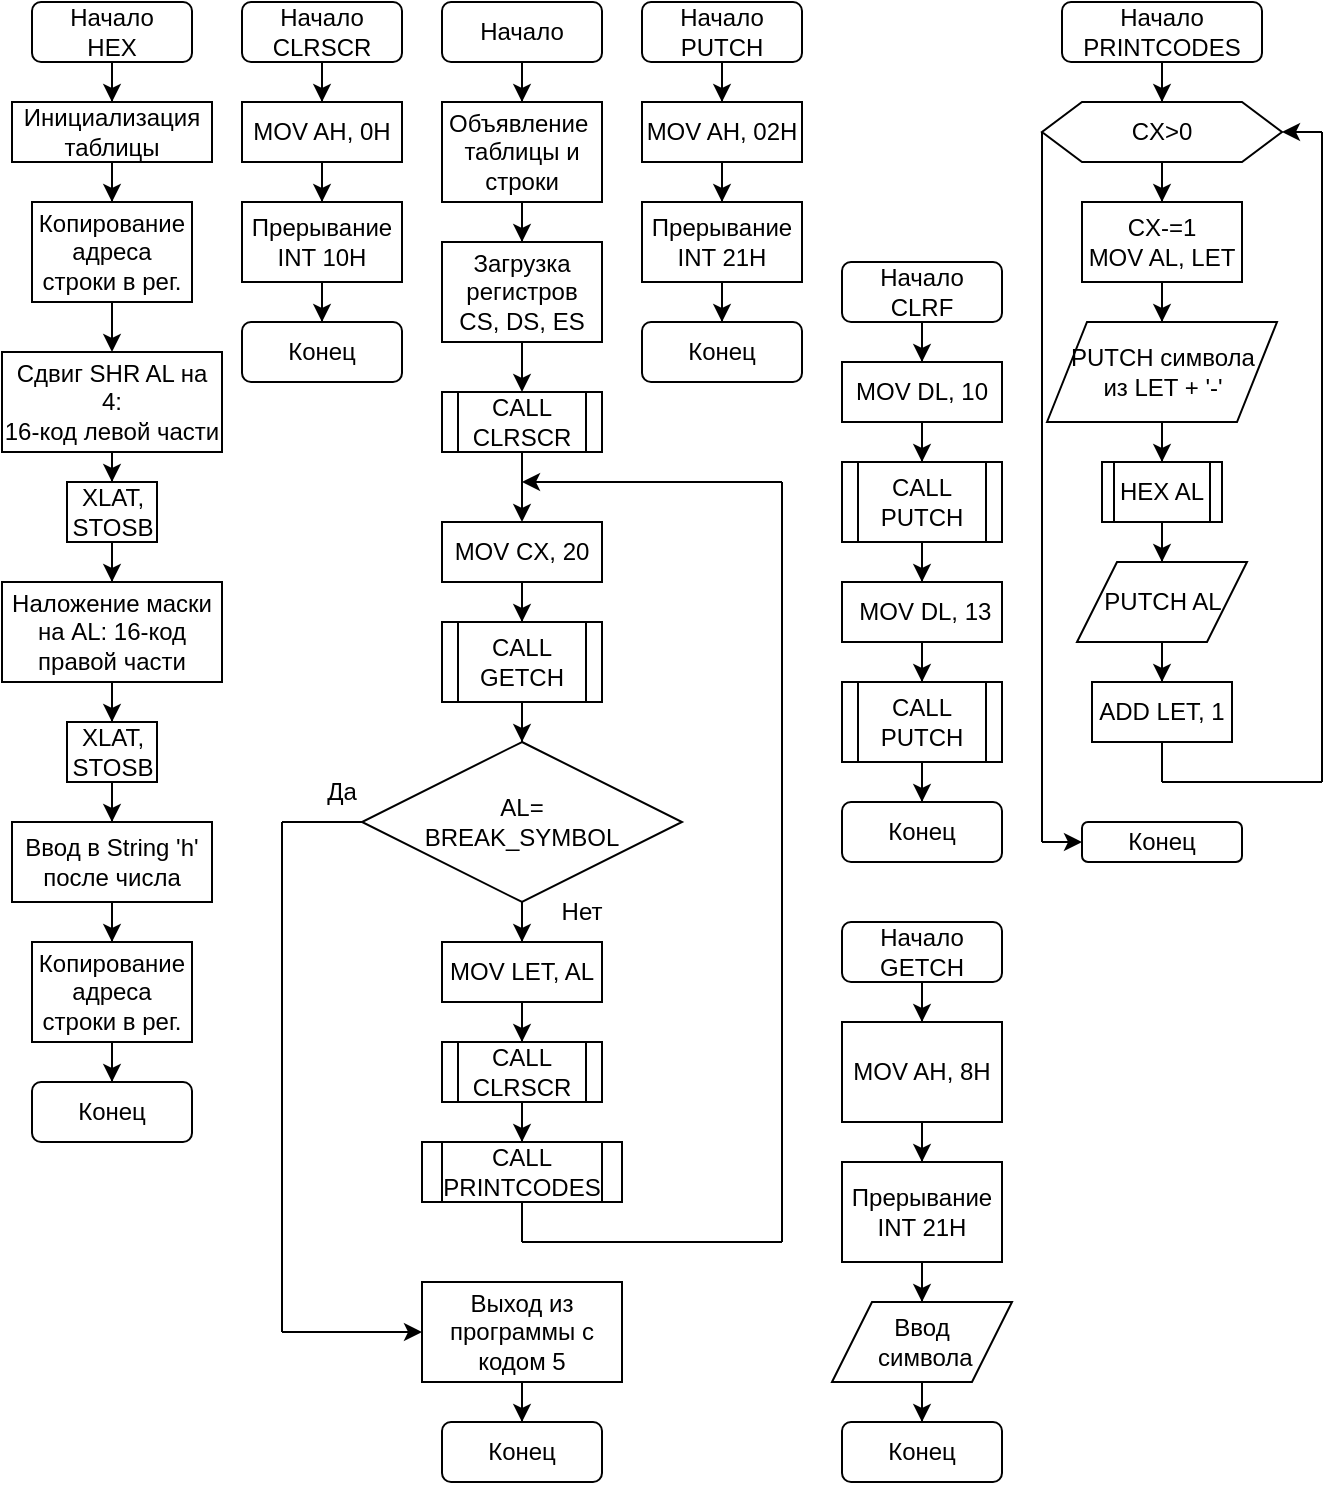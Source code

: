 <mxfile version="24.1.0" type="device">
  <diagram id="C5RBs43oDa-KdzZeNtuy" name="Page-1">
    <mxGraphModel dx="1195" dy="650" grid="1" gridSize="10" guides="1" tooltips="1" connect="1" arrows="1" fold="1" page="1" pageScale="1" pageWidth="827" pageHeight="1169" math="0" shadow="0">
      <root>
        <mxCell id="WIyWlLk6GJQsqaUBKTNV-0" />
        <mxCell id="WIyWlLk6GJQsqaUBKTNV-1" parent="WIyWlLk6GJQsqaUBKTNV-0" />
        <mxCell id="b1ORVTBcM8QreffQEjI8-5" style="edgeStyle=orthogonalEdgeStyle;rounded=0;orthogonalLoop=1;jettySize=auto;html=1;" parent="WIyWlLk6GJQsqaUBKTNV-1" source="WIyWlLk6GJQsqaUBKTNV-3" target="b1ORVTBcM8QreffQEjI8-4" edge="1">
          <mxGeometry relative="1" as="geometry" />
        </mxCell>
        <mxCell id="WIyWlLk6GJQsqaUBKTNV-3" value="Начало" style="rounded=1;whiteSpace=wrap;html=1;fontSize=12;glass=0;strokeWidth=1;shadow=0;" parent="WIyWlLk6GJQsqaUBKTNV-1" vertex="1">
          <mxGeometry x="360" y="80" width="80" height="30" as="geometry" />
        </mxCell>
        <mxCell id="b1ORVTBcM8QreffQEjI8-7" style="edgeStyle=orthogonalEdgeStyle;rounded=0;orthogonalLoop=1;jettySize=auto;html=1;" parent="WIyWlLk6GJQsqaUBKTNV-1" source="b1ORVTBcM8QreffQEjI8-4" target="b1ORVTBcM8QreffQEjI8-6" edge="1">
          <mxGeometry relative="1" as="geometry" />
        </mxCell>
        <mxCell id="b1ORVTBcM8QreffQEjI8-4" value="Объявление&amp;nbsp; таблицы и строки" style="rounded=0;whiteSpace=wrap;html=1;" parent="WIyWlLk6GJQsqaUBKTNV-1" vertex="1">
          <mxGeometry x="360" y="130" width="80" height="50" as="geometry" />
        </mxCell>
        <mxCell id="b1ORVTBcM8QreffQEjI8-50" style="edgeStyle=orthogonalEdgeStyle;rounded=0;orthogonalLoop=1;jettySize=auto;html=1;" parent="WIyWlLk6GJQsqaUBKTNV-1" source="b1ORVTBcM8QreffQEjI8-6" target="b1ORVTBcM8QreffQEjI8-48" edge="1">
          <mxGeometry relative="1" as="geometry" />
        </mxCell>
        <mxCell id="b1ORVTBcM8QreffQEjI8-6" value="Загрузка регистров CS, DS, ES" style="rounded=0;whiteSpace=wrap;html=1;" parent="WIyWlLk6GJQsqaUBKTNV-1" vertex="1">
          <mxGeometry x="360" y="200" width="80" height="50" as="geometry" />
        </mxCell>
        <mxCell id="b1ORVTBcM8QreffQEjI8-8" value="Конец" style="rounded=1;whiteSpace=wrap;html=1;fontSize=12;glass=0;strokeWidth=1;shadow=0;" parent="WIyWlLk6GJQsqaUBKTNV-1" vertex="1">
          <mxGeometry x="360" y="790" width="80" height="30" as="geometry" />
        </mxCell>
        <mxCell id="b1ORVTBcM8QreffQEjI8-10" style="edgeStyle=orthogonalEdgeStyle;rounded=0;orthogonalLoop=1;jettySize=auto;html=1;" parent="WIyWlLk6GJQsqaUBKTNV-1" source="b1ORVTBcM8QreffQEjI8-11" target="b1ORVTBcM8QreffQEjI8-13" edge="1">
          <mxGeometry relative="1" as="geometry" />
        </mxCell>
        <mxCell id="b1ORVTBcM8QreffQEjI8-11" value="Начало&lt;div&gt;PUTCH&lt;br&gt;&lt;/div&gt;" style="rounded=1;whiteSpace=wrap;html=1;fontSize=12;glass=0;strokeWidth=1;shadow=0;" parent="WIyWlLk6GJQsqaUBKTNV-1" vertex="1">
          <mxGeometry x="460" y="80" width="80" height="30" as="geometry" />
        </mxCell>
        <mxCell id="b1ORVTBcM8QreffQEjI8-12" style="edgeStyle=orthogonalEdgeStyle;rounded=0;orthogonalLoop=1;jettySize=auto;html=1;" parent="WIyWlLk6GJQsqaUBKTNV-1" source="b1ORVTBcM8QreffQEjI8-13" target="b1ORVTBcM8QreffQEjI8-15" edge="1">
          <mxGeometry relative="1" as="geometry" />
        </mxCell>
        <mxCell id="b1ORVTBcM8QreffQEjI8-13" value="MOV AH, 02H" style="rounded=0;whiteSpace=wrap;html=1;" parent="WIyWlLk6GJQsqaUBKTNV-1" vertex="1">
          <mxGeometry x="460" y="130" width="80" height="30" as="geometry" />
        </mxCell>
        <mxCell id="b1ORVTBcM8QreffQEjI8-14" style="edgeStyle=orthogonalEdgeStyle;rounded=0;orthogonalLoop=1;jettySize=auto;html=1;" parent="WIyWlLk6GJQsqaUBKTNV-1" source="b1ORVTBcM8QreffQEjI8-15" target="b1ORVTBcM8QreffQEjI8-16" edge="1">
          <mxGeometry relative="1" as="geometry" />
        </mxCell>
        <mxCell id="b1ORVTBcM8QreffQEjI8-15" value="Прерывание&lt;div style=&quot;border-color: var(--border-color);&quot;&gt;INT 21H&lt;/div&gt;" style="rounded=0;whiteSpace=wrap;html=1;" parent="WIyWlLk6GJQsqaUBKTNV-1" vertex="1">
          <mxGeometry x="460" y="180" width="80" height="40" as="geometry" />
        </mxCell>
        <mxCell id="b1ORVTBcM8QreffQEjI8-16" value="Конец" style="rounded=1;whiteSpace=wrap;html=1;fontSize=12;glass=0;strokeWidth=1;shadow=0;" parent="WIyWlLk6GJQsqaUBKTNV-1" vertex="1">
          <mxGeometry x="460" y="240" width="80" height="30" as="geometry" />
        </mxCell>
        <mxCell id="b1ORVTBcM8QreffQEjI8-17" style="edgeStyle=orthogonalEdgeStyle;rounded=0;orthogonalLoop=1;jettySize=auto;html=1;" parent="WIyWlLk6GJQsqaUBKTNV-1" source="b1ORVTBcM8QreffQEjI8-18" target="b1ORVTBcM8QreffQEjI8-20" edge="1">
          <mxGeometry relative="1" as="geometry" />
        </mxCell>
        <mxCell id="b1ORVTBcM8QreffQEjI8-18" value="Начало&lt;div&gt;CLRSCR&lt;/div&gt;" style="rounded=1;whiteSpace=wrap;html=1;fontSize=12;glass=0;strokeWidth=1;shadow=0;" parent="WIyWlLk6GJQsqaUBKTNV-1" vertex="1">
          <mxGeometry x="260" y="80" width="80" height="30" as="geometry" />
        </mxCell>
        <mxCell id="b1ORVTBcM8QreffQEjI8-19" style="edgeStyle=orthogonalEdgeStyle;rounded=0;orthogonalLoop=1;jettySize=auto;html=1;" parent="WIyWlLk6GJQsqaUBKTNV-1" source="b1ORVTBcM8QreffQEjI8-20" target="b1ORVTBcM8QreffQEjI8-22" edge="1">
          <mxGeometry relative="1" as="geometry" />
        </mxCell>
        <mxCell id="b1ORVTBcM8QreffQEjI8-20" value="MOV AH, 0H" style="rounded=0;whiteSpace=wrap;html=1;" parent="WIyWlLk6GJQsqaUBKTNV-1" vertex="1">
          <mxGeometry x="260" y="130" width="80" height="30" as="geometry" />
        </mxCell>
        <mxCell id="b1ORVTBcM8QreffQEjI8-21" style="edgeStyle=orthogonalEdgeStyle;rounded=0;orthogonalLoop=1;jettySize=auto;html=1;" parent="WIyWlLk6GJQsqaUBKTNV-1" source="b1ORVTBcM8QreffQEjI8-22" target="b1ORVTBcM8QreffQEjI8-23" edge="1">
          <mxGeometry relative="1" as="geometry" />
        </mxCell>
        <mxCell id="b1ORVTBcM8QreffQEjI8-22" value="Прерывание&lt;div&gt;INT 10H&lt;/div&gt;" style="rounded=0;whiteSpace=wrap;html=1;" parent="WIyWlLk6GJQsqaUBKTNV-1" vertex="1">
          <mxGeometry x="260" y="180" width="80" height="40" as="geometry" />
        </mxCell>
        <mxCell id="b1ORVTBcM8QreffQEjI8-23" value="Конец" style="rounded=1;whiteSpace=wrap;html=1;fontSize=12;glass=0;strokeWidth=1;shadow=0;" parent="WIyWlLk6GJQsqaUBKTNV-1" vertex="1">
          <mxGeometry x="260" y="240" width="80" height="30" as="geometry" />
        </mxCell>
        <mxCell id="b1ORVTBcM8QreffQEjI8-24" style="edgeStyle=orthogonalEdgeStyle;rounded=0;orthogonalLoop=1;jettySize=auto;html=1;" parent="WIyWlLk6GJQsqaUBKTNV-1" source="b1ORVTBcM8QreffQEjI8-25" target="b1ORVTBcM8QreffQEjI8-27" edge="1">
          <mxGeometry relative="1" as="geometry" />
        </mxCell>
        <mxCell id="b1ORVTBcM8QreffQEjI8-25" value="Начало&lt;div&gt;GETCH&lt;br&gt;&lt;/div&gt;" style="rounded=1;whiteSpace=wrap;html=1;fontSize=12;glass=0;strokeWidth=1;shadow=0;" parent="WIyWlLk6GJQsqaUBKTNV-1" vertex="1">
          <mxGeometry x="560" y="540" width="80" height="30" as="geometry" />
        </mxCell>
        <mxCell id="b1ORVTBcM8QreffQEjI8-26" style="edgeStyle=orthogonalEdgeStyle;rounded=0;orthogonalLoop=1;jettySize=auto;html=1;" parent="WIyWlLk6GJQsqaUBKTNV-1" source="b1ORVTBcM8QreffQEjI8-27" target="b1ORVTBcM8QreffQEjI8-29" edge="1">
          <mxGeometry relative="1" as="geometry" />
        </mxCell>
        <mxCell id="b1ORVTBcM8QreffQEjI8-27" value="MOV AH, 8&lt;span style=&quot;background-color: initial;&quot;&gt;H&lt;/span&gt;" style="rounded=0;whiteSpace=wrap;html=1;" parent="WIyWlLk6GJQsqaUBKTNV-1" vertex="1">
          <mxGeometry x="560" y="590" width="80" height="50" as="geometry" />
        </mxCell>
        <mxCell id="b1ORVTBcM8QreffQEjI8-46" style="edgeStyle=orthogonalEdgeStyle;rounded=0;orthogonalLoop=1;jettySize=auto;html=1;" parent="WIyWlLk6GJQsqaUBKTNV-1" source="b1ORVTBcM8QreffQEjI8-29" target="b1ORVTBcM8QreffQEjI8-45" edge="1">
          <mxGeometry relative="1" as="geometry" />
        </mxCell>
        <mxCell id="b1ORVTBcM8QreffQEjI8-29" value="Прерывание&lt;div style=&quot;border-color: var(--border-color);&quot;&gt;INT 21&lt;span style=&quot;background-color: initial;&quot;&gt;H&lt;/span&gt;&lt;/div&gt;" style="rounded=0;whiteSpace=wrap;html=1;" parent="WIyWlLk6GJQsqaUBKTNV-1" vertex="1">
          <mxGeometry x="560" y="660" width="80" height="50" as="geometry" />
        </mxCell>
        <mxCell id="b1ORVTBcM8QreffQEjI8-30" value="Конец" style="rounded=1;whiteSpace=wrap;html=1;fontSize=12;glass=0;strokeWidth=1;shadow=0;" parent="WIyWlLk6GJQsqaUBKTNV-1" vertex="1">
          <mxGeometry x="560" y="790" width="80" height="30" as="geometry" />
        </mxCell>
        <mxCell id="b1ORVTBcM8QreffQEjI8-31" style="edgeStyle=orthogonalEdgeStyle;rounded=0;orthogonalLoop=1;jettySize=auto;html=1;" parent="WIyWlLk6GJQsqaUBKTNV-1" source="b1ORVTBcM8QreffQEjI8-32" target="b1ORVTBcM8QreffQEjI8-34" edge="1">
          <mxGeometry relative="1" as="geometry" />
        </mxCell>
        <mxCell id="b1ORVTBcM8QreffQEjI8-32" value="Начало&lt;div&gt;CLRF&lt;br&gt;&lt;/div&gt;" style="rounded=1;whiteSpace=wrap;html=1;fontSize=12;glass=0;strokeWidth=1;shadow=0;" parent="WIyWlLk6GJQsqaUBKTNV-1" vertex="1">
          <mxGeometry x="560" y="210" width="80" height="30" as="geometry" />
        </mxCell>
        <mxCell id="b1ORVTBcM8QreffQEjI8-40" style="edgeStyle=orthogonalEdgeStyle;rounded=0;orthogonalLoop=1;jettySize=auto;html=1;" parent="WIyWlLk6GJQsqaUBKTNV-1" source="b1ORVTBcM8QreffQEjI8-34" target="b1ORVTBcM8QreffQEjI8-38" edge="1">
          <mxGeometry relative="1" as="geometry" />
        </mxCell>
        <mxCell id="b1ORVTBcM8QreffQEjI8-34" value="&lt;div&gt;MOV DL, 10&lt;/div&gt;" style="rounded=0;whiteSpace=wrap;html=1;" parent="WIyWlLk6GJQsqaUBKTNV-1" vertex="1">
          <mxGeometry x="560" y="260" width="80" height="30" as="geometry" />
        </mxCell>
        <mxCell id="b1ORVTBcM8QreffQEjI8-37" value="Конец" style="rounded=1;whiteSpace=wrap;html=1;fontSize=12;glass=0;strokeWidth=1;shadow=0;" parent="WIyWlLk6GJQsqaUBKTNV-1" vertex="1">
          <mxGeometry x="560" y="480" width="80" height="30" as="geometry" />
        </mxCell>
        <mxCell id="b1ORVTBcM8QreffQEjI8-41" style="edgeStyle=orthogonalEdgeStyle;rounded=0;orthogonalLoop=1;jettySize=auto;html=1;" parent="WIyWlLk6GJQsqaUBKTNV-1" source="b1ORVTBcM8QreffQEjI8-38" target="b1ORVTBcM8QreffQEjI8-39" edge="1">
          <mxGeometry relative="1" as="geometry" />
        </mxCell>
        <mxCell id="b1ORVTBcM8QreffQEjI8-38" value="CALL PUTCH" style="shape=process;whiteSpace=wrap;html=1;backgroundOutline=1;" parent="WIyWlLk6GJQsqaUBKTNV-1" vertex="1">
          <mxGeometry x="560" y="310" width="80" height="40" as="geometry" />
        </mxCell>
        <mxCell id="b1ORVTBcM8QreffQEjI8-43" style="edgeStyle=orthogonalEdgeStyle;rounded=0;orthogonalLoop=1;jettySize=auto;html=1;" parent="WIyWlLk6GJQsqaUBKTNV-1" source="b1ORVTBcM8QreffQEjI8-39" target="b1ORVTBcM8QreffQEjI8-42" edge="1">
          <mxGeometry relative="1" as="geometry" />
        </mxCell>
        <mxCell id="b1ORVTBcM8QreffQEjI8-39" value="&lt;div&gt;&lt;span style=&quot;background-color: initial;&quot;&gt;&amp;nbsp;MOV DL, 13&lt;/span&gt;&lt;/div&gt;" style="rounded=0;whiteSpace=wrap;html=1;" parent="WIyWlLk6GJQsqaUBKTNV-1" vertex="1">
          <mxGeometry x="560" y="370" width="80" height="30" as="geometry" />
        </mxCell>
        <mxCell id="b1ORVTBcM8QreffQEjI8-44" style="edgeStyle=orthogonalEdgeStyle;rounded=0;orthogonalLoop=1;jettySize=auto;html=1;" parent="WIyWlLk6GJQsqaUBKTNV-1" source="b1ORVTBcM8QreffQEjI8-42" target="b1ORVTBcM8QreffQEjI8-37" edge="1">
          <mxGeometry relative="1" as="geometry" />
        </mxCell>
        <mxCell id="b1ORVTBcM8QreffQEjI8-42" value="CALL PUTCH" style="shape=process;whiteSpace=wrap;html=1;backgroundOutline=1;" parent="WIyWlLk6GJQsqaUBKTNV-1" vertex="1">
          <mxGeometry x="560" y="420" width="80" height="40" as="geometry" />
        </mxCell>
        <mxCell id="b1ORVTBcM8QreffQEjI8-47" style="edgeStyle=orthogonalEdgeStyle;rounded=0;orthogonalLoop=1;jettySize=auto;html=1;" parent="WIyWlLk6GJQsqaUBKTNV-1" source="b1ORVTBcM8QreffQEjI8-45" target="b1ORVTBcM8QreffQEjI8-30" edge="1">
          <mxGeometry relative="1" as="geometry" />
        </mxCell>
        <mxCell id="b1ORVTBcM8QreffQEjI8-45" value="Ввод&lt;div&gt;&amp;nbsp;символа&lt;/div&gt;" style="shape=parallelogram;perimeter=parallelogramPerimeter;whiteSpace=wrap;html=1;fixedSize=1;" parent="WIyWlLk6GJQsqaUBKTNV-1" vertex="1">
          <mxGeometry x="555" y="730" width="90" height="40" as="geometry" />
        </mxCell>
        <mxCell id="nw0gP5W9IE9K4V34CrAp-2" style="edgeStyle=orthogonalEdgeStyle;rounded=0;orthogonalLoop=1;jettySize=auto;html=1;" edge="1" parent="WIyWlLk6GJQsqaUBKTNV-1" source="b1ORVTBcM8QreffQEjI8-48" target="nw0gP5W9IE9K4V34CrAp-1">
          <mxGeometry relative="1" as="geometry" />
        </mxCell>
        <mxCell id="b1ORVTBcM8QreffQEjI8-48" value="CALL CLRSCR" style="shape=process;whiteSpace=wrap;html=1;backgroundOutline=1;" parent="WIyWlLk6GJQsqaUBKTNV-1" vertex="1">
          <mxGeometry x="360" y="275" width="80" height="30" as="geometry" />
        </mxCell>
        <mxCell id="b1ORVTBcM8QreffQEjI8-74" style="edgeStyle=orthogonalEdgeStyle;rounded=0;orthogonalLoop=1;jettySize=auto;html=1;" parent="WIyWlLk6GJQsqaUBKTNV-1" source="b1ORVTBcM8QreffQEjI8-72" target="b1ORVTBcM8QreffQEjI8-8" edge="1">
          <mxGeometry relative="1" as="geometry" />
        </mxCell>
        <mxCell id="b1ORVTBcM8QreffQEjI8-72" value="Выход из программы с кодом 5" style="rounded=0;whiteSpace=wrap;html=1;" parent="WIyWlLk6GJQsqaUBKTNV-1" vertex="1">
          <mxGeometry x="350" y="720" width="100" height="50" as="geometry" />
        </mxCell>
        <mxCell id="nw0gP5W9IE9K4V34CrAp-15" style="edgeStyle=orthogonalEdgeStyle;rounded=0;orthogonalLoop=1;jettySize=auto;html=1;" edge="1" parent="WIyWlLk6GJQsqaUBKTNV-1" source="nw0gP5W9IE9K4V34CrAp-0" target="nw0gP5W9IE9K4V34CrAp-14">
          <mxGeometry relative="1" as="geometry" />
        </mxCell>
        <mxCell id="nw0gP5W9IE9K4V34CrAp-0" value="AL=&lt;div&gt;&lt;span style=&quot;background-color: initial;&quot;&gt;BREAK_SYMBOL&lt;/span&gt;&lt;/div&gt;" style="rhombus;whiteSpace=wrap;html=1;" vertex="1" parent="WIyWlLk6GJQsqaUBKTNV-1">
          <mxGeometry x="320" y="450" width="160" height="80" as="geometry" />
        </mxCell>
        <mxCell id="nw0gP5W9IE9K4V34CrAp-4" style="edgeStyle=orthogonalEdgeStyle;rounded=0;orthogonalLoop=1;jettySize=auto;html=1;" edge="1" parent="WIyWlLk6GJQsqaUBKTNV-1" source="nw0gP5W9IE9K4V34CrAp-1" target="nw0gP5W9IE9K4V34CrAp-3">
          <mxGeometry relative="1" as="geometry" />
        </mxCell>
        <mxCell id="nw0gP5W9IE9K4V34CrAp-1" value="MOV CX, 20" style="rounded=0;whiteSpace=wrap;html=1;" vertex="1" parent="WIyWlLk6GJQsqaUBKTNV-1">
          <mxGeometry x="360" y="340" width="80" height="30" as="geometry" />
        </mxCell>
        <mxCell id="nw0gP5W9IE9K4V34CrAp-5" style="edgeStyle=orthogonalEdgeStyle;rounded=0;orthogonalLoop=1;jettySize=auto;html=1;" edge="1" parent="WIyWlLk6GJQsqaUBKTNV-1" source="nw0gP5W9IE9K4V34CrAp-3" target="nw0gP5W9IE9K4V34CrAp-0">
          <mxGeometry relative="1" as="geometry" />
        </mxCell>
        <mxCell id="nw0gP5W9IE9K4V34CrAp-3" value="CALL GETCH" style="shape=process;whiteSpace=wrap;html=1;backgroundOutline=1;" vertex="1" parent="WIyWlLk6GJQsqaUBKTNV-1">
          <mxGeometry x="360" y="390" width="80" height="40" as="geometry" />
        </mxCell>
        <mxCell id="nw0gP5W9IE9K4V34CrAp-7" value="" style="endArrow=none;html=1;rounded=0;entryX=0;entryY=0.5;entryDx=0;entryDy=0;" edge="1" parent="WIyWlLk6GJQsqaUBKTNV-1" target="nw0gP5W9IE9K4V34CrAp-0">
          <mxGeometry width="50" height="50" relative="1" as="geometry">
            <mxPoint x="280" y="490" as="sourcePoint" />
            <mxPoint x="450" y="570" as="targetPoint" />
          </mxGeometry>
        </mxCell>
        <mxCell id="nw0gP5W9IE9K4V34CrAp-8" value="" style="endArrow=none;html=1;rounded=0;" edge="1" parent="WIyWlLk6GJQsqaUBKTNV-1">
          <mxGeometry width="50" height="50" relative="1" as="geometry">
            <mxPoint x="280" y="745" as="sourcePoint" />
            <mxPoint x="280" y="490" as="targetPoint" />
          </mxGeometry>
        </mxCell>
        <mxCell id="nw0gP5W9IE9K4V34CrAp-9" value="" style="endArrow=classic;html=1;rounded=0;entryX=0;entryY=0.5;entryDx=0;entryDy=0;" edge="1" parent="WIyWlLk6GJQsqaUBKTNV-1" target="b1ORVTBcM8QreffQEjI8-72">
          <mxGeometry width="50" height="50" relative="1" as="geometry">
            <mxPoint x="280" y="745" as="sourcePoint" />
            <mxPoint x="450" y="570" as="targetPoint" />
          </mxGeometry>
        </mxCell>
        <mxCell id="nw0gP5W9IE9K4V34CrAp-10" value="Да" style="text;html=1;align=center;verticalAlign=middle;whiteSpace=wrap;rounded=0;" vertex="1" parent="WIyWlLk6GJQsqaUBKTNV-1">
          <mxGeometry x="280" y="460" width="60" height="30" as="geometry" />
        </mxCell>
        <mxCell id="nw0gP5W9IE9K4V34CrAp-12" value="" style="endArrow=classic;html=1;rounded=0;" edge="1" parent="WIyWlLk6GJQsqaUBKTNV-1">
          <mxGeometry width="50" height="50" relative="1" as="geometry">
            <mxPoint x="530" y="320" as="sourcePoint" />
            <mxPoint x="400" y="320" as="targetPoint" />
          </mxGeometry>
        </mxCell>
        <mxCell id="nw0gP5W9IE9K4V34CrAp-19" style="edgeStyle=orthogonalEdgeStyle;rounded=0;orthogonalLoop=1;jettySize=auto;html=1;" edge="1" parent="WIyWlLk6GJQsqaUBKTNV-1" source="nw0gP5W9IE9K4V34CrAp-13" target="nw0gP5W9IE9K4V34CrAp-18">
          <mxGeometry relative="1" as="geometry" />
        </mxCell>
        <mxCell id="nw0gP5W9IE9K4V34CrAp-13" value="CALL CLRSCR" style="shape=process;whiteSpace=wrap;html=1;backgroundOutline=1;" vertex="1" parent="WIyWlLk6GJQsqaUBKTNV-1">
          <mxGeometry x="360" y="600" width="80" height="30" as="geometry" />
        </mxCell>
        <mxCell id="nw0gP5W9IE9K4V34CrAp-17" style="edgeStyle=orthogonalEdgeStyle;rounded=0;orthogonalLoop=1;jettySize=auto;html=1;" edge="1" parent="WIyWlLk6GJQsqaUBKTNV-1" source="nw0gP5W9IE9K4V34CrAp-14" target="nw0gP5W9IE9K4V34CrAp-13">
          <mxGeometry relative="1" as="geometry" />
        </mxCell>
        <mxCell id="nw0gP5W9IE9K4V34CrAp-14" value="MOV LET, AL" style="rounded=0;whiteSpace=wrap;html=1;" vertex="1" parent="WIyWlLk6GJQsqaUBKTNV-1">
          <mxGeometry x="360" y="550" width="80" height="30" as="geometry" />
        </mxCell>
        <mxCell id="nw0gP5W9IE9K4V34CrAp-16" value="Нет" style="text;html=1;align=center;verticalAlign=middle;whiteSpace=wrap;rounded=0;" vertex="1" parent="WIyWlLk6GJQsqaUBKTNV-1">
          <mxGeometry x="400" y="520" width="60" height="30" as="geometry" />
        </mxCell>
        <mxCell id="nw0gP5W9IE9K4V34CrAp-18" value="CALL PRINTCODES" style="shape=process;whiteSpace=wrap;html=1;backgroundOutline=1;" vertex="1" parent="WIyWlLk6GJQsqaUBKTNV-1">
          <mxGeometry x="350" y="650" width="100" height="30" as="geometry" />
        </mxCell>
        <mxCell id="nw0gP5W9IE9K4V34CrAp-20" value="" style="endArrow=none;html=1;rounded=0;" edge="1" parent="WIyWlLk6GJQsqaUBKTNV-1">
          <mxGeometry width="50" height="50" relative="1" as="geometry">
            <mxPoint x="530" y="700" as="sourcePoint" />
            <mxPoint x="530" y="320" as="targetPoint" />
          </mxGeometry>
        </mxCell>
        <mxCell id="nw0gP5W9IE9K4V34CrAp-21" value="" style="endArrow=none;html=1;rounded=0;" edge="1" parent="WIyWlLk6GJQsqaUBKTNV-1" target="nw0gP5W9IE9K4V34CrAp-18">
          <mxGeometry width="50" height="50" relative="1" as="geometry">
            <mxPoint x="400" y="700" as="sourcePoint" />
            <mxPoint x="430" y="550" as="targetPoint" />
          </mxGeometry>
        </mxCell>
        <mxCell id="nw0gP5W9IE9K4V34CrAp-22" value="" style="endArrow=none;html=1;rounded=0;" edge="1" parent="WIyWlLk6GJQsqaUBKTNV-1">
          <mxGeometry width="50" height="50" relative="1" as="geometry">
            <mxPoint x="400" y="700" as="sourcePoint" />
            <mxPoint x="530" y="700" as="targetPoint" />
          </mxGeometry>
        </mxCell>
        <mxCell id="nw0gP5W9IE9K4V34CrAp-23" style="edgeStyle=orthogonalEdgeStyle;rounded=0;orthogonalLoop=1;jettySize=auto;html=1;" edge="1" parent="WIyWlLk6GJQsqaUBKTNV-1" source="nw0gP5W9IE9K4V34CrAp-24" target="nw0gP5W9IE9K4V34CrAp-26">
          <mxGeometry relative="1" as="geometry" />
        </mxCell>
        <mxCell id="nw0gP5W9IE9K4V34CrAp-24" value="Начало&lt;div&gt;HEX&lt;/div&gt;" style="rounded=1;whiteSpace=wrap;html=1;fontSize=12;glass=0;strokeWidth=1;shadow=0;" vertex="1" parent="WIyWlLk6GJQsqaUBKTNV-1">
          <mxGeometry x="155" y="80" width="80" height="30" as="geometry" />
        </mxCell>
        <mxCell id="nw0gP5W9IE9K4V34CrAp-25" style="edgeStyle=orthogonalEdgeStyle;rounded=0;orthogonalLoop=1;jettySize=auto;html=1;" edge="1" parent="WIyWlLk6GJQsqaUBKTNV-1" source="nw0gP5W9IE9K4V34CrAp-26" target="nw0gP5W9IE9K4V34CrAp-28">
          <mxGeometry relative="1" as="geometry" />
        </mxCell>
        <mxCell id="nw0gP5W9IE9K4V34CrAp-26" value="Инициализация&lt;div&gt;таблицы&lt;/div&gt;" style="rounded=0;whiteSpace=wrap;html=1;" vertex="1" parent="WIyWlLk6GJQsqaUBKTNV-1">
          <mxGeometry x="145" y="130" width="100" height="30" as="geometry" />
        </mxCell>
        <mxCell id="nw0gP5W9IE9K4V34CrAp-31" style="edgeStyle=orthogonalEdgeStyle;rounded=0;orthogonalLoop=1;jettySize=auto;html=1;" edge="1" parent="WIyWlLk6GJQsqaUBKTNV-1" source="nw0gP5W9IE9K4V34CrAp-28" target="nw0gP5W9IE9K4V34CrAp-30">
          <mxGeometry relative="1" as="geometry" />
        </mxCell>
        <mxCell id="nw0gP5W9IE9K4V34CrAp-28" value="Копирование адреса строки в рег." style="rounded=0;whiteSpace=wrap;html=1;" vertex="1" parent="WIyWlLk6GJQsqaUBKTNV-1">
          <mxGeometry x="155" y="180" width="80" height="50" as="geometry" />
        </mxCell>
        <mxCell id="nw0gP5W9IE9K4V34CrAp-29" value="Конец" style="rounded=1;whiteSpace=wrap;html=1;fontSize=12;glass=0;strokeWidth=1;shadow=0;" vertex="1" parent="WIyWlLk6GJQsqaUBKTNV-1">
          <mxGeometry x="155" y="620" width="80" height="30" as="geometry" />
        </mxCell>
        <mxCell id="nw0gP5W9IE9K4V34CrAp-33" style="edgeStyle=orthogonalEdgeStyle;rounded=0;orthogonalLoop=1;jettySize=auto;html=1;" edge="1" parent="WIyWlLk6GJQsqaUBKTNV-1" source="nw0gP5W9IE9K4V34CrAp-30" target="nw0gP5W9IE9K4V34CrAp-32">
          <mxGeometry relative="1" as="geometry" />
        </mxCell>
        <mxCell id="nw0gP5W9IE9K4V34CrAp-30" value="Сдвиг SHR AL на 4:&lt;div&gt;16-код левой части&lt;/div&gt;" style="rounded=0;whiteSpace=wrap;html=1;" vertex="1" parent="WIyWlLk6GJQsqaUBKTNV-1">
          <mxGeometry x="140" y="255" width="110" height="50" as="geometry" />
        </mxCell>
        <mxCell id="nw0gP5W9IE9K4V34CrAp-35" style="edgeStyle=orthogonalEdgeStyle;rounded=0;orthogonalLoop=1;jettySize=auto;html=1;" edge="1" parent="WIyWlLk6GJQsqaUBKTNV-1" source="nw0gP5W9IE9K4V34CrAp-32" target="nw0gP5W9IE9K4V34CrAp-34">
          <mxGeometry relative="1" as="geometry" />
        </mxCell>
        <mxCell id="nw0gP5W9IE9K4V34CrAp-32" value="XLAT, STOSB" style="rounded=0;whiteSpace=wrap;html=1;" vertex="1" parent="WIyWlLk6GJQsqaUBKTNV-1">
          <mxGeometry x="172.5" y="320" width="45" height="30" as="geometry" />
        </mxCell>
        <mxCell id="nw0gP5W9IE9K4V34CrAp-39" style="edgeStyle=orthogonalEdgeStyle;rounded=0;orthogonalLoop=1;jettySize=auto;html=1;" edge="1" parent="WIyWlLk6GJQsqaUBKTNV-1" source="nw0gP5W9IE9K4V34CrAp-34" target="nw0gP5W9IE9K4V34CrAp-38">
          <mxGeometry relative="1" as="geometry" />
        </mxCell>
        <mxCell id="nw0gP5W9IE9K4V34CrAp-34" value="Наложение маски на AL: 16-код правой части" style="rounded=0;whiteSpace=wrap;html=1;" vertex="1" parent="WIyWlLk6GJQsqaUBKTNV-1">
          <mxGeometry x="140" y="370" width="110" height="50" as="geometry" />
        </mxCell>
        <mxCell id="nw0gP5W9IE9K4V34CrAp-42" style="edgeStyle=orthogonalEdgeStyle;rounded=0;orthogonalLoop=1;jettySize=auto;html=1;" edge="1" parent="WIyWlLk6GJQsqaUBKTNV-1" source="nw0gP5W9IE9K4V34CrAp-36" target="nw0gP5W9IE9K4V34CrAp-41">
          <mxGeometry relative="1" as="geometry" />
        </mxCell>
        <mxCell id="nw0gP5W9IE9K4V34CrAp-36" value="Ввод в String &#39;h&#39; после числа" style="rounded=0;whiteSpace=wrap;html=1;" vertex="1" parent="WIyWlLk6GJQsqaUBKTNV-1">
          <mxGeometry x="145" y="490" width="100" height="40" as="geometry" />
        </mxCell>
        <mxCell id="nw0gP5W9IE9K4V34CrAp-40" style="edgeStyle=orthogonalEdgeStyle;rounded=0;orthogonalLoop=1;jettySize=auto;html=1;" edge="1" parent="WIyWlLk6GJQsqaUBKTNV-1" source="nw0gP5W9IE9K4V34CrAp-38" target="nw0gP5W9IE9K4V34CrAp-36">
          <mxGeometry relative="1" as="geometry" />
        </mxCell>
        <mxCell id="nw0gP5W9IE9K4V34CrAp-38" value="XLAT, STOSB" style="rounded=0;whiteSpace=wrap;html=1;" vertex="1" parent="WIyWlLk6GJQsqaUBKTNV-1">
          <mxGeometry x="172.5" y="440" width="45" height="30" as="geometry" />
        </mxCell>
        <mxCell id="nw0gP5W9IE9K4V34CrAp-43" style="edgeStyle=orthogonalEdgeStyle;rounded=0;orthogonalLoop=1;jettySize=auto;html=1;" edge="1" parent="WIyWlLk6GJQsqaUBKTNV-1" source="nw0gP5W9IE9K4V34CrAp-41" target="nw0gP5W9IE9K4V34CrAp-29">
          <mxGeometry relative="1" as="geometry" />
        </mxCell>
        <mxCell id="nw0gP5W9IE9K4V34CrAp-41" value="Копирование адреса строки в рег." style="rounded=0;whiteSpace=wrap;html=1;" vertex="1" parent="WIyWlLk6GJQsqaUBKTNV-1">
          <mxGeometry x="155" y="550" width="80" height="50" as="geometry" />
        </mxCell>
        <mxCell id="nw0gP5W9IE9K4V34CrAp-54" style="edgeStyle=orthogonalEdgeStyle;rounded=0;orthogonalLoop=1;jettySize=auto;html=1;" edge="1" parent="WIyWlLk6GJQsqaUBKTNV-1" source="nw0gP5W9IE9K4V34CrAp-45" target="nw0gP5W9IE9K4V34CrAp-51">
          <mxGeometry relative="1" as="geometry" />
        </mxCell>
        <mxCell id="nw0gP5W9IE9K4V34CrAp-45" value="Начало&lt;div&gt;PRINTCODES&lt;/div&gt;" style="rounded=1;whiteSpace=wrap;html=1;fontSize=12;glass=0;strokeWidth=1;shadow=0;" vertex="1" parent="WIyWlLk6GJQsqaUBKTNV-1">
          <mxGeometry x="670" y="80" width="100" height="30" as="geometry" />
        </mxCell>
        <mxCell id="nw0gP5W9IE9K4V34CrAp-50" value="Конец" style="rounded=1;whiteSpace=wrap;html=1;fontSize=12;glass=0;strokeWidth=1;shadow=0;" vertex="1" parent="WIyWlLk6GJQsqaUBKTNV-1">
          <mxGeometry x="680" y="490" width="80" height="20" as="geometry" />
        </mxCell>
        <mxCell id="nw0gP5W9IE9K4V34CrAp-56" style="edgeStyle=orthogonalEdgeStyle;rounded=0;orthogonalLoop=1;jettySize=auto;html=1;" edge="1" parent="WIyWlLk6GJQsqaUBKTNV-1" source="nw0gP5W9IE9K4V34CrAp-51" target="nw0gP5W9IE9K4V34CrAp-55">
          <mxGeometry relative="1" as="geometry" />
        </mxCell>
        <mxCell id="nw0gP5W9IE9K4V34CrAp-51" value="CX&amp;gt;0" style="shape=hexagon;perimeter=hexagonPerimeter2;whiteSpace=wrap;html=1;fixedSize=1;" vertex="1" parent="WIyWlLk6GJQsqaUBKTNV-1">
          <mxGeometry x="660" y="130" width="120" height="30" as="geometry" />
        </mxCell>
        <mxCell id="nw0gP5W9IE9K4V34CrAp-60" style="edgeStyle=orthogonalEdgeStyle;rounded=0;orthogonalLoop=1;jettySize=auto;html=1;entryX=0.5;entryY=0;entryDx=0;entryDy=0;" edge="1" parent="WIyWlLk6GJQsqaUBKTNV-1" source="nw0gP5W9IE9K4V34CrAp-55" target="nw0gP5W9IE9K4V34CrAp-59">
          <mxGeometry relative="1" as="geometry" />
        </mxCell>
        <mxCell id="nw0gP5W9IE9K4V34CrAp-55" value="CX-=1&lt;div&gt;MOV AL, LET&lt;/div&gt;" style="rounded=0;whiteSpace=wrap;html=1;" vertex="1" parent="WIyWlLk6GJQsqaUBKTNV-1">
          <mxGeometry x="680" y="180" width="80" height="40" as="geometry" />
        </mxCell>
        <mxCell id="nw0gP5W9IE9K4V34CrAp-58" value="" style="endArrow=none;html=1;rounded=0;entryX=0;entryY=0.5;entryDx=0;entryDy=0;" edge="1" parent="WIyWlLk6GJQsqaUBKTNV-1" target="nw0gP5W9IE9K4V34CrAp-51">
          <mxGeometry width="50" height="50" relative="1" as="geometry">
            <mxPoint x="660" y="500" as="sourcePoint" />
            <mxPoint x="660" y="370" as="targetPoint" />
          </mxGeometry>
        </mxCell>
        <mxCell id="nw0gP5W9IE9K4V34CrAp-65" style="edgeStyle=orthogonalEdgeStyle;rounded=0;orthogonalLoop=1;jettySize=auto;html=1;" edge="1" parent="WIyWlLk6GJQsqaUBKTNV-1" source="nw0gP5W9IE9K4V34CrAp-59" target="nw0gP5W9IE9K4V34CrAp-61">
          <mxGeometry relative="1" as="geometry" />
        </mxCell>
        <mxCell id="nw0gP5W9IE9K4V34CrAp-59" value="PUTCH символа&lt;div&gt;из LET + &#39;-&#39;&lt;/div&gt;" style="shape=parallelogram;perimeter=parallelogramPerimeter;whiteSpace=wrap;html=1;fixedSize=1;" vertex="1" parent="WIyWlLk6GJQsqaUBKTNV-1">
          <mxGeometry x="662.5" y="240" width="115" height="50" as="geometry" />
        </mxCell>
        <mxCell id="nw0gP5W9IE9K4V34CrAp-64" style="edgeStyle=orthogonalEdgeStyle;rounded=0;orthogonalLoop=1;jettySize=auto;html=1;" edge="1" parent="WIyWlLk6GJQsqaUBKTNV-1" source="nw0gP5W9IE9K4V34CrAp-61" target="nw0gP5W9IE9K4V34CrAp-63">
          <mxGeometry relative="1" as="geometry" />
        </mxCell>
        <mxCell id="nw0gP5W9IE9K4V34CrAp-61" value="HEX AL" style="shape=process;whiteSpace=wrap;html=1;backgroundOutline=1;" vertex="1" parent="WIyWlLk6GJQsqaUBKTNV-1">
          <mxGeometry x="690" y="310" width="60" height="30" as="geometry" />
        </mxCell>
        <mxCell id="nw0gP5W9IE9K4V34CrAp-67" style="edgeStyle=orthogonalEdgeStyle;rounded=0;orthogonalLoop=1;jettySize=auto;html=1;" edge="1" parent="WIyWlLk6GJQsqaUBKTNV-1" source="nw0gP5W9IE9K4V34CrAp-63" target="nw0gP5W9IE9K4V34CrAp-66">
          <mxGeometry relative="1" as="geometry" />
        </mxCell>
        <mxCell id="nw0gP5W9IE9K4V34CrAp-63" value="PUTCH AL" style="shape=parallelogram;perimeter=parallelogramPerimeter;whiteSpace=wrap;html=1;fixedSize=1;" vertex="1" parent="WIyWlLk6GJQsqaUBKTNV-1">
          <mxGeometry x="677.5" y="360" width="85" height="40" as="geometry" />
        </mxCell>
        <mxCell id="nw0gP5W9IE9K4V34CrAp-66" value="ADD LET, 1" style="rounded=0;whiteSpace=wrap;html=1;" vertex="1" parent="WIyWlLk6GJQsqaUBKTNV-1">
          <mxGeometry x="685" y="420" width="70" height="30" as="geometry" />
        </mxCell>
        <mxCell id="nw0gP5W9IE9K4V34CrAp-68" value="" style="endArrow=classic;html=1;rounded=0;entryX=0;entryY=0.5;entryDx=0;entryDy=0;" edge="1" parent="WIyWlLk6GJQsqaUBKTNV-1" target="nw0gP5W9IE9K4V34CrAp-50">
          <mxGeometry width="50" height="50" relative="1" as="geometry">
            <mxPoint x="660" y="500" as="sourcePoint" />
            <mxPoint x="640" y="380" as="targetPoint" />
          </mxGeometry>
        </mxCell>
        <mxCell id="nw0gP5W9IE9K4V34CrAp-69" value="" style="endArrow=classic;html=1;rounded=0;entryX=1;entryY=0.5;entryDx=0;entryDy=0;" edge="1" parent="WIyWlLk6GJQsqaUBKTNV-1" target="nw0gP5W9IE9K4V34CrAp-51">
          <mxGeometry width="50" height="50" relative="1" as="geometry">
            <mxPoint x="800" y="145" as="sourcePoint" />
            <mxPoint x="640" y="320" as="targetPoint" />
          </mxGeometry>
        </mxCell>
        <mxCell id="nw0gP5W9IE9K4V34CrAp-70" value="" style="endArrow=none;html=1;rounded=0;" edge="1" parent="WIyWlLk6GJQsqaUBKTNV-1">
          <mxGeometry width="50" height="50" relative="1" as="geometry">
            <mxPoint x="800" y="470" as="sourcePoint" />
            <mxPoint x="800" y="145" as="targetPoint" />
          </mxGeometry>
        </mxCell>
        <mxCell id="nw0gP5W9IE9K4V34CrAp-71" value="" style="endArrow=none;html=1;rounded=0;" edge="1" parent="WIyWlLk6GJQsqaUBKTNV-1">
          <mxGeometry width="50" height="50" relative="1" as="geometry">
            <mxPoint x="720" y="470" as="sourcePoint" />
            <mxPoint x="800" y="470" as="targetPoint" />
          </mxGeometry>
        </mxCell>
        <mxCell id="nw0gP5W9IE9K4V34CrAp-72" value="" style="endArrow=none;html=1;rounded=0;" edge="1" parent="WIyWlLk6GJQsqaUBKTNV-1" target="nw0gP5W9IE9K4V34CrAp-66">
          <mxGeometry width="50" height="50" relative="1" as="geometry">
            <mxPoint x="720" y="470" as="sourcePoint" />
            <mxPoint x="640" y="320" as="targetPoint" />
          </mxGeometry>
        </mxCell>
      </root>
    </mxGraphModel>
  </diagram>
</mxfile>

